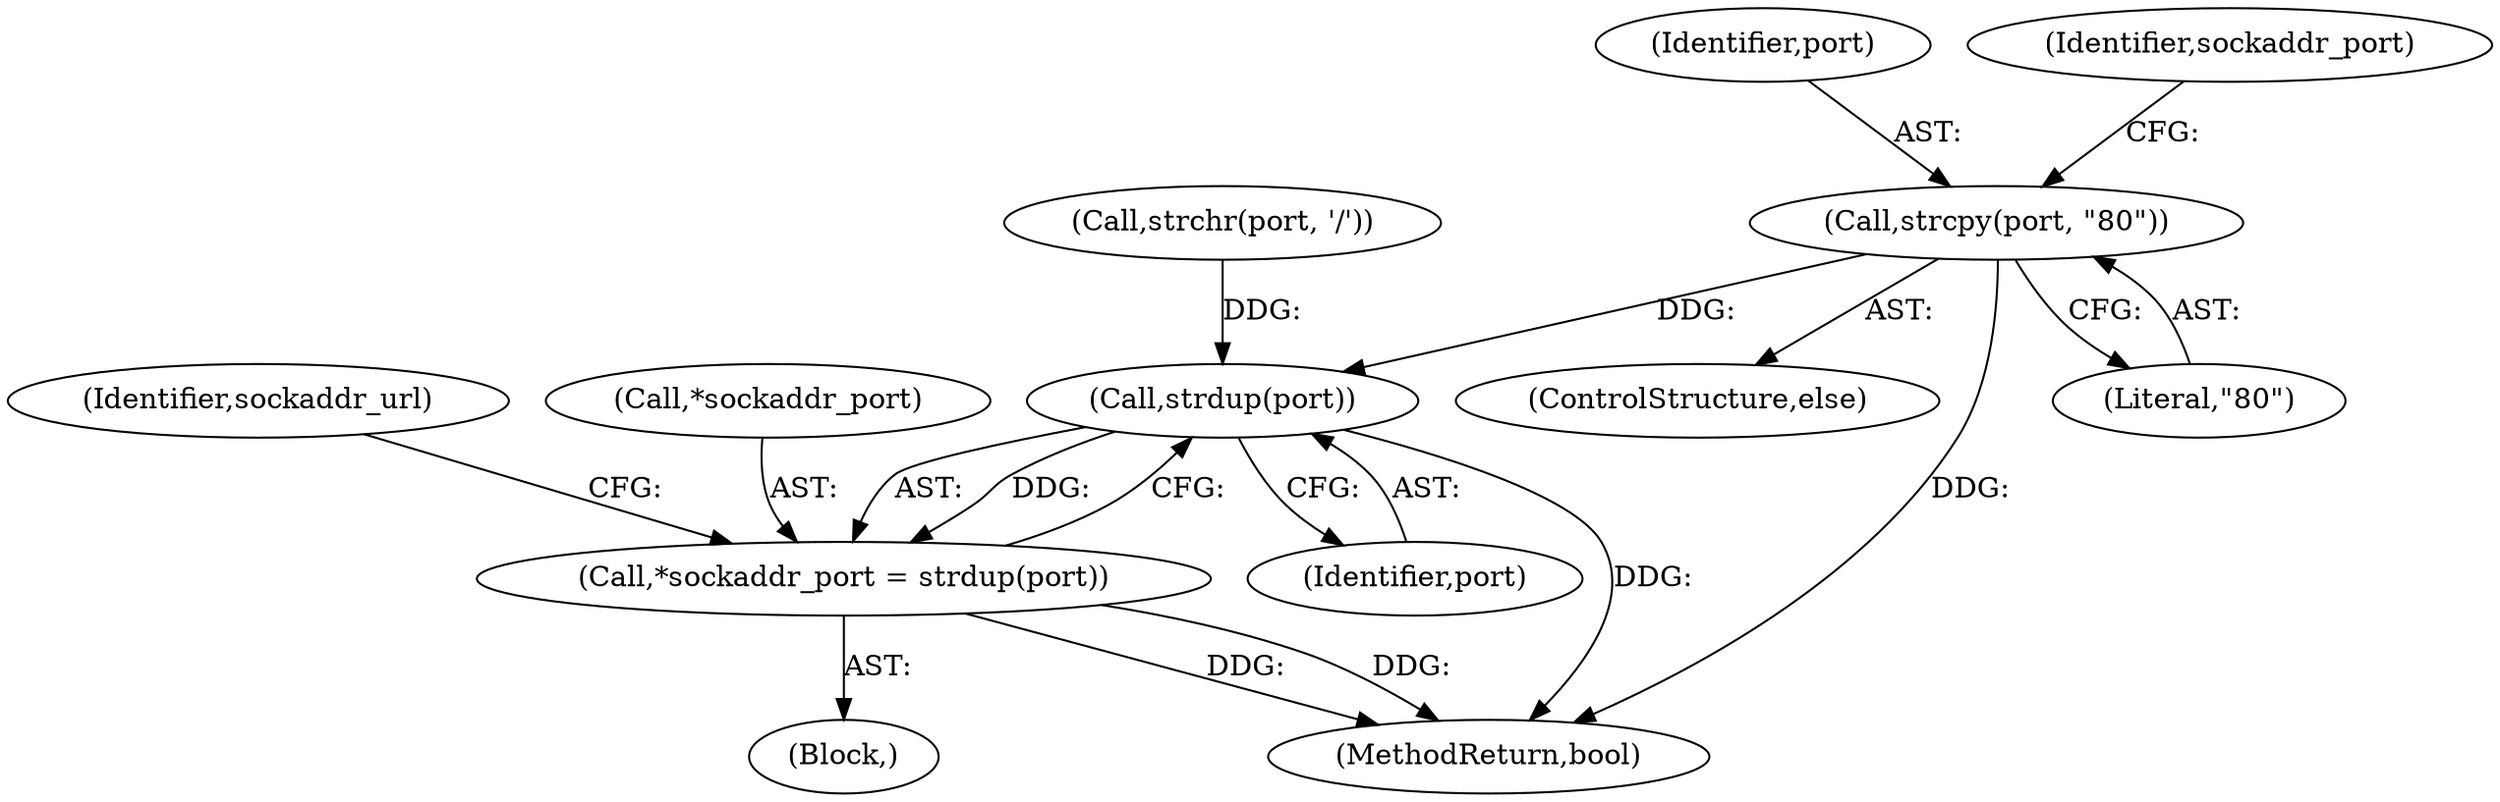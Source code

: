 digraph "0_sgminer_b65574bef233474e915fdf18614aa211e31cc6c2@API" {
"1000252" [label="(Call,strcpy(port, \"80\"))"];
"1000258" [label="(Call,strdup(port))"];
"1000255" [label="(Call,*sockaddr_port = strdup(port))"];
"1000251" [label="(ControlStructure,else)"];
"1000262" [label="(Identifier,sockaddr_url)"];
"1000259" [label="(Identifier,port)"];
"1000105" [label="(Block,)"];
"1000258" [label="(Call,strdup(port))"];
"1000253" [label="(Identifier,port)"];
"1000252" [label="(Call,strcpy(port, \"80\"))"];
"1000256" [label="(Call,*sockaddr_port)"];
"1000267" [label="(MethodReturn,bool)"];
"1000255" [label="(Call,*sockaddr_port = strdup(port))"];
"1000242" [label="(Call,strchr(port, '/'))"];
"1000257" [label="(Identifier,sockaddr_port)"];
"1000254" [label="(Literal,\"80\")"];
"1000252" -> "1000251"  [label="AST: "];
"1000252" -> "1000254"  [label="CFG: "];
"1000253" -> "1000252"  [label="AST: "];
"1000254" -> "1000252"  [label="AST: "];
"1000257" -> "1000252"  [label="CFG: "];
"1000252" -> "1000267"  [label="DDG: "];
"1000252" -> "1000258"  [label="DDG: "];
"1000258" -> "1000255"  [label="AST: "];
"1000258" -> "1000259"  [label="CFG: "];
"1000259" -> "1000258"  [label="AST: "];
"1000255" -> "1000258"  [label="CFG: "];
"1000258" -> "1000267"  [label="DDG: "];
"1000258" -> "1000255"  [label="DDG: "];
"1000242" -> "1000258"  [label="DDG: "];
"1000255" -> "1000105"  [label="AST: "];
"1000256" -> "1000255"  [label="AST: "];
"1000262" -> "1000255"  [label="CFG: "];
"1000255" -> "1000267"  [label="DDG: "];
"1000255" -> "1000267"  [label="DDG: "];
}
